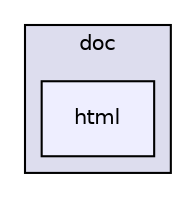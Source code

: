digraph "doc/html" {
  compound=true
  node [ fontsize="10", fontname="Helvetica"];
  edge [ labelfontsize="10", labelfontname="Helvetica"];
  subgraph clusterdir_7dd83cc7a72acf6b70db1b99b069a990 {
    graph [ bgcolor="#ddddee", pencolor="black", label="doc" fontname="Helvetica", fontsize="10", URL="dir_7dd83cc7a72acf6b70db1b99b069a990.html"]
  dir_3a197fe07b7efe9dcb857b564b9b2b63 [shape=box, label="html", style="filled", fillcolor="#eeeeff", pencolor="black", URL="dir_3a197fe07b7efe9dcb857b564b9b2b63.html"];
  }
}
